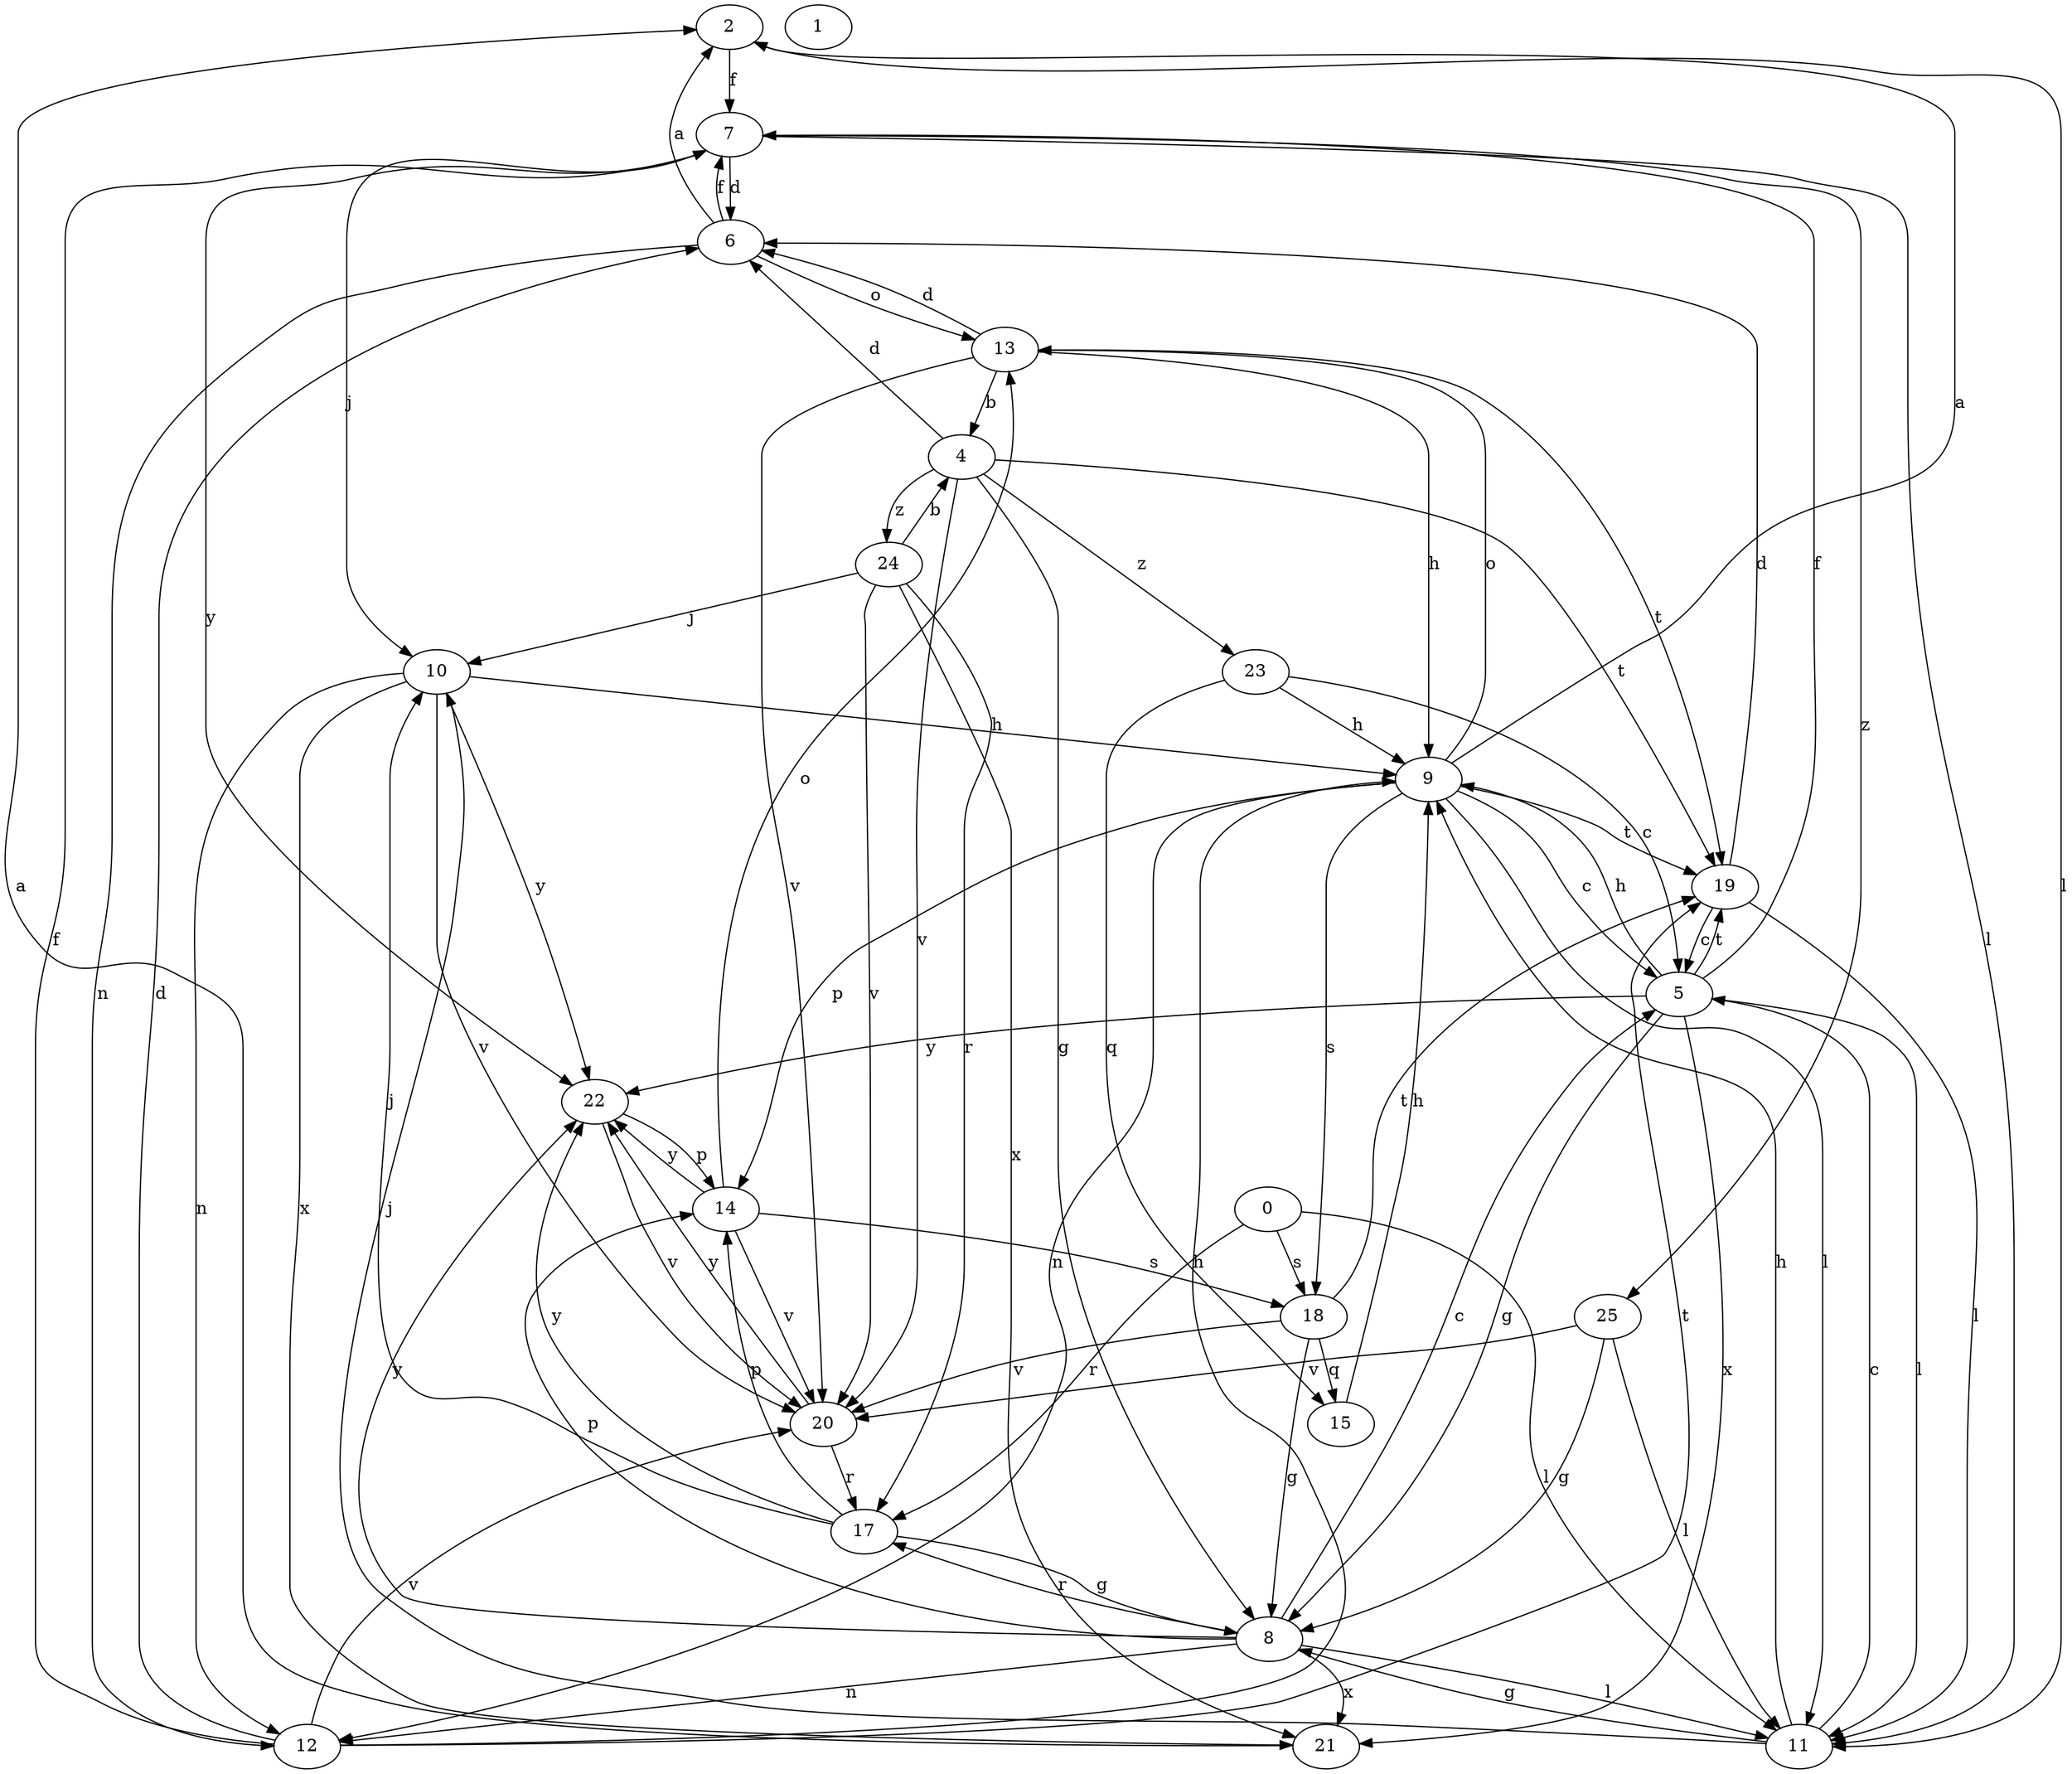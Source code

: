 strict digraph  {
2;
4;
5;
6;
7;
8;
9;
10;
11;
12;
13;
0;
14;
15;
17;
18;
19;
20;
21;
22;
1;
23;
24;
25;
2 -> 7  [label=f];
2 -> 11  [label=l];
4 -> 6  [label=d];
4 -> 8  [label=g];
4 -> 19  [label=t];
4 -> 20  [label=v];
4 -> 23  [label=z];
4 -> 24  [label=z];
5 -> 7  [label=f];
5 -> 8  [label=g];
5 -> 9  [label=h];
5 -> 11  [label=l];
5 -> 19  [label=t];
5 -> 21  [label=x];
5 -> 22  [label=y];
6 -> 2  [label=a];
6 -> 7  [label=f];
6 -> 12  [label=n];
6 -> 13  [label=o];
7 -> 6  [label=d];
7 -> 10  [label=j];
7 -> 11  [label=l];
7 -> 22  [label=y];
7 -> 25  [label=z];
8 -> 5  [label=c];
8 -> 11  [label=l];
8 -> 12  [label=n];
8 -> 14  [label=p];
8 -> 17  [label=r];
8 -> 21  [label=x];
8 -> 22  [label=y];
9 -> 2  [label=a];
9 -> 5  [label=c];
9 -> 11  [label=l];
9 -> 12  [label=n];
9 -> 13  [label=o];
9 -> 14  [label=p];
9 -> 18  [label=s];
9 -> 19  [label=t];
10 -> 9  [label=h];
10 -> 12  [label=n];
10 -> 20  [label=v];
10 -> 21  [label=x];
10 -> 22  [label=y];
11 -> 5  [label=c];
11 -> 8  [label=g];
11 -> 9  [label=h];
11 -> 10  [label=j];
12 -> 6  [label=d];
12 -> 7  [label=f];
12 -> 9  [label=h];
12 -> 19  [label=t];
12 -> 20  [label=v];
13 -> 4  [label=b];
13 -> 6  [label=d];
13 -> 9  [label=h];
13 -> 19  [label=t];
13 -> 20  [label=v];
0 -> 11  [label=l];
0 -> 17  [label=r];
0 -> 18  [label=s];
14 -> 13  [label=o];
14 -> 18  [label=s];
14 -> 20  [label=v];
14 -> 22  [label=y];
15 -> 9  [label=h];
17 -> 8  [label=g];
17 -> 10  [label=j];
17 -> 14  [label=p];
17 -> 22  [label=y];
18 -> 8  [label=g];
18 -> 15  [label=q];
18 -> 19  [label=t];
18 -> 20  [label=v];
19 -> 5  [label=c];
19 -> 6  [label=d];
19 -> 11  [label=l];
20 -> 17  [label=r];
20 -> 22  [label=y];
21 -> 2  [label=a];
22 -> 14  [label=p];
22 -> 20  [label=v];
23 -> 5  [label=c];
23 -> 9  [label=h];
23 -> 15  [label=q];
24 -> 4  [label=b];
24 -> 10  [label=j];
24 -> 17  [label=r];
24 -> 20  [label=v];
24 -> 21  [label=x];
25 -> 8  [label=g];
25 -> 11  [label=l];
25 -> 20  [label=v];
}
